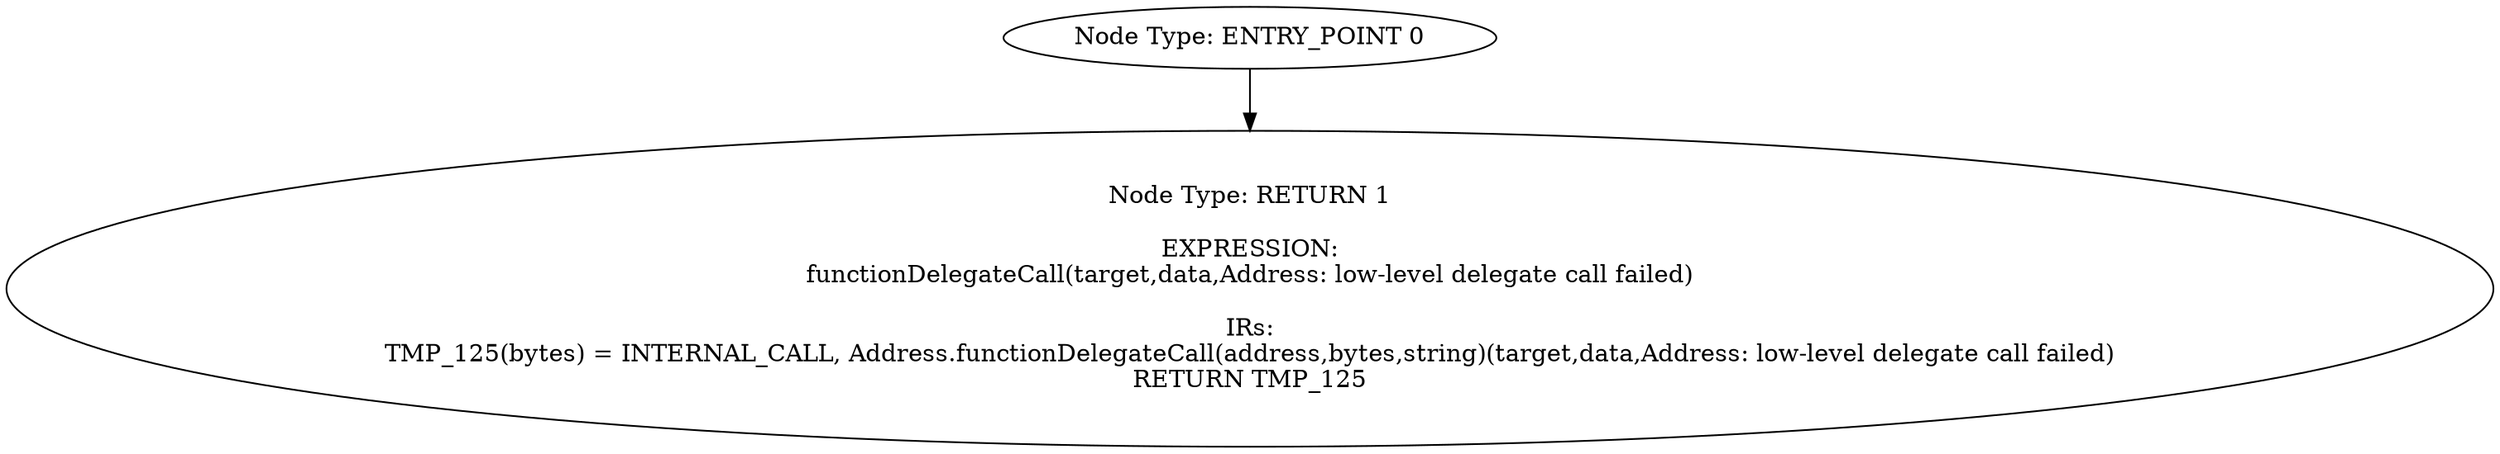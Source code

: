 digraph{
0[label="Node Type: ENTRY_POINT 0
"];
0->1;
1[label="Node Type: RETURN 1

EXPRESSION:
functionDelegateCall(target,data,Address: low-level delegate call failed)

IRs:
TMP_125(bytes) = INTERNAL_CALL, Address.functionDelegateCall(address,bytes,string)(target,data,Address: low-level delegate call failed)
RETURN TMP_125"];
}
